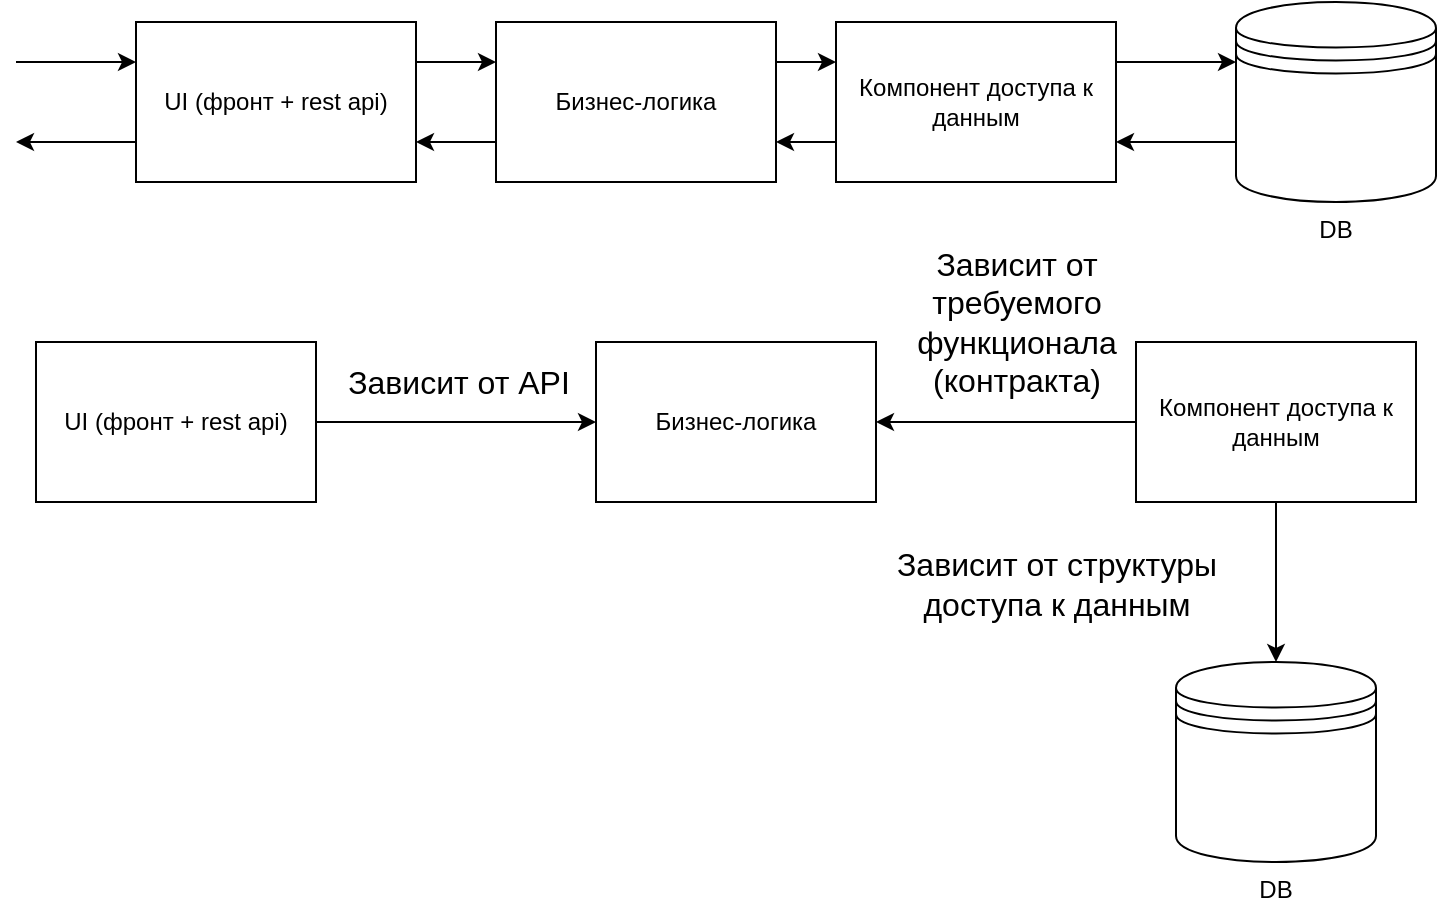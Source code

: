 <mxfile version="20.8.16" type="device"><diagram name="Page-1" id="QBljgq68wEwhkMlfZzJW"><mxGraphModel dx="1434" dy="826" grid="1" gridSize="10" guides="1" tooltips="1" connect="1" arrows="1" fold="1" page="1" pageScale="1" pageWidth="827" pageHeight="1169" math="0" shadow="0"><root><mxCell id="0"/><mxCell id="1" parent="0"/><mxCell id="0cBh_eWvaWg5o6PandqI-8" style="edgeStyle=orthogonalEdgeStyle;rounded=0;orthogonalLoop=1;jettySize=auto;html=1;exitX=1;exitY=0.25;exitDx=0;exitDy=0;entryX=0;entryY=0.25;entryDx=0;entryDy=0;" parent="1" source="1rscEousBWS3eiY36G1t-1" target="1rscEousBWS3eiY36G1t-2" edge="1"><mxGeometry relative="1" as="geometry"/></mxCell><mxCell id="0cBh_eWvaWg5o6PandqI-14" style="edgeStyle=orthogonalEdgeStyle;rounded=0;orthogonalLoop=1;jettySize=auto;html=1;exitX=0;exitY=0.25;exitDx=0;exitDy=0;startArrow=classic;startFill=1;endArrow=none;endFill=0;" parent="1" source="1rscEousBWS3eiY36G1t-1" edge="1"><mxGeometry relative="1" as="geometry"><mxPoint x="20" y="350" as="targetPoint"/></mxGeometry></mxCell><mxCell id="0cBh_eWvaWg5o6PandqI-15" style="edgeStyle=orthogonalEdgeStyle;rounded=0;orthogonalLoop=1;jettySize=auto;html=1;exitX=0;exitY=0.75;exitDx=0;exitDy=0;" parent="1" source="1rscEousBWS3eiY36G1t-1" edge="1"><mxGeometry relative="1" as="geometry"><mxPoint x="20" y="390" as="targetPoint"/></mxGeometry></mxCell><mxCell id="1rscEousBWS3eiY36G1t-1" value="UI (фронт + rest api)" style="rounded=0;whiteSpace=wrap;html=1;" parent="1" vertex="1"><mxGeometry x="80" y="330" width="140" height="80" as="geometry"/></mxCell><mxCell id="0cBh_eWvaWg5o6PandqI-7" style="edgeStyle=orthogonalEdgeStyle;rounded=0;orthogonalLoop=1;jettySize=auto;html=1;exitX=0;exitY=0.75;exitDx=0;exitDy=0;entryX=1;entryY=0.75;entryDx=0;entryDy=0;" parent="1" source="1rscEousBWS3eiY36G1t-2" target="1rscEousBWS3eiY36G1t-1" edge="1"><mxGeometry relative="1" as="geometry"/></mxCell><mxCell id="0cBh_eWvaWg5o6PandqI-9" style="edgeStyle=orthogonalEdgeStyle;rounded=0;orthogonalLoop=1;jettySize=auto;html=1;exitX=1;exitY=0.25;exitDx=0;exitDy=0;entryX=0;entryY=0.25;entryDx=0;entryDy=0;" parent="1" source="1rscEousBWS3eiY36G1t-2" target="1rscEousBWS3eiY36G1t-3" edge="1"><mxGeometry relative="1" as="geometry"/></mxCell><mxCell id="1rscEousBWS3eiY36G1t-2" value="Бизнес-логика" style="rounded=0;whiteSpace=wrap;html=1;" parent="1" vertex="1"><mxGeometry x="260" y="330" width="140" height="80" as="geometry"/></mxCell><mxCell id="0cBh_eWvaWg5o6PandqI-10" style="edgeStyle=orthogonalEdgeStyle;rounded=0;orthogonalLoop=1;jettySize=auto;html=1;exitX=0;exitY=0.75;exitDx=0;exitDy=0;entryX=1;entryY=0.75;entryDx=0;entryDy=0;" parent="1" source="1rscEousBWS3eiY36G1t-3" target="1rscEousBWS3eiY36G1t-2" edge="1"><mxGeometry relative="1" as="geometry"/></mxCell><mxCell id="0cBh_eWvaWg5o6PandqI-11" style="edgeStyle=orthogonalEdgeStyle;rounded=0;orthogonalLoop=1;jettySize=auto;html=1;exitX=1;exitY=0.25;exitDx=0;exitDy=0;entryX=0;entryY=0.3;entryDx=0;entryDy=0;" parent="1" source="1rscEousBWS3eiY36G1t-3" target="0cBh_eWvaWg5o6PandqI-1" edge="1"><mxGeometry relative="1" as="geometry"/></mxCell><mxCell id="1rscEousBWS3eiY36G1t-3" value="Компонент доступа к данным" style="rounded=0;whiteSpace=wrap;html=1;" parent="1" vertex="1"><mxGeometry x="430" y="330" width="140" height="80" as="geometry"/></mxCell><mxCell id="0cBh_eWvaWg5o6PandqI-12" style="edgeStyle=orthogonalEdgeStyle;rounded=0;orthogonalLoop=1;jettySize=auto;html=1;exitX=0;exitY=0.7;exitDx=0;exitDy=0;entryX=1;entryY=0.75;entryDx=0;entryDy=0;" parent="1" source="0cBh_eWvaWg5o6PandqI-1" target="1rscEousBWS3eiY36G1t-3" edge="1"><mxGeometry relative="1" as="geometry"/></mxCell><mxCell id="0cBh_eWvaWg5o6PandqI-1" value="DB" style="shape=datastore;whiteSpace=wrap;html=1;labelPosition=center;verticalLabelPosition=bottom;align=center;verticalAlign=top;" parent="1" vertex="1"><mxGeometry x="630" y="320" width="100" height="100" as="geometry"/></mxCell><mxCell id="1nAdGoXGek5rTGo1wJ3o-1" value="UI (фронт + rest api)" style="rounded=0;whiteSpace=wrap;html=1;" parent="1" vertex="1"><mxGeometry x="30" y="490" width="140" height="80" as="geometry"/></mxCell><mxCell id="1nAdGoXGek5rTGo1wJ3o-15" style="edgeStyle=orthogonalEdgeStyle;rounded=0;orthogonalLoop=1;jettySize=auto;html=1;exitX=1;exitY=0.5;exitDx=0;exitDy=0;fontSize=16;startArrow=classic;startFill=1;endArrow=none;endFill=0;" parent="1" source="1nAdGoXGek5rTGo1wJ3o-2" target="1nAdGoXGek5rTGo1wJ3o-3" edge="1"><mxGeometry relative="1" as="geometry"/></mxCell><mxCell id="1nAdGoXGek5rTGo1wJ3o-16" value="Зависит от &lt;br&gt;требуемого &lt;br&gt;функционала &lt;br&gt;(контракта)" style="edgeLabel;html=1;align=center;verticalAlign=middle;resizable=0;points=[];fontSize=16;" parent="1nAdGoXGek5rTGo1wJ3o-15" vertex="1" connectable="0"><mxGeometry x="0.25" y="2" relative="1" as="geometry"><mxPoint x="-12" y="-48" as="offset"/></mxGeometry></mxCell><mxCell id="1nAdGoXGek5rTGo1wJ3o-17" style="edgeStyle=orthogonalEdgeStyle;rounded=0;orthogonalLoop=1;jettySize=auto;html=1;exitX=0;exitY=0.5;exitDx=0;exitDy=0;fontSize=16;startArrow=classic;startFill=1;endArrow=none;endFill=0;" parent="1" source="1nAdGoXGek5rTGo1wJ3o-2" target="1nAdGoXGek5rTGo1wJ3o-1" edge="1"><mxGeometry relative="1" as="geometry"/></mxCell><mxCell id="1nAdGoXGek5rTGo1wJ3o-18" value="Зависит от API" style="edgeLabel;html=1;align=center;verticalAlign=middle;resizable=0;points=[];fontSize=16;" parent="1nAdGoXGek5rTGo1wJ3o-17" vertex="1" connectable="0"><mxGeometry x="-0.292" relative="1" as="geometry"><mxPoint x="-20" y="-20" as="offset"/></mxGeometry></mxCell><mxCell id="1nAdGoXGek5rTGo1wJ3o-2" value="Бизнес-логика" style="rounded=0;whiteSpace=wrap;html=1;" parent="1" vertex="1"><mxGeometry x="310" y="490" width="140" height="80" as="geometry"/></mxCell><mxCell id="1nAdGoXGek5rTGo1wJ3o-3" value="Компонент доступа к данным" style="rounded=0;whiteSpace=wrap;html=1;" parent="1" vertex="1"><mxGeometry x="580" y="490" width="140" height="80" as="geometry"/></mxCell><mxCell id="W0NAPSejh7Gl1JSer5-c-2" style="edgeStyle=orthogonalEdgeStyle;rounded=0;orthogonalLoop=1;jettySize=auto;html=1;fontSize=16;startArrow=classic;startFill=1;endArrow=none;endFill=0;" edge="1" parent="1" source="W0NAPSejh7Gl1JSer5-c-1" target="1nAdGoXGek5rTGo1wJ3o-3"><mxGeometry relative="1" as="geometry"/></mxCell><mxCell id="W0NAPSejh7Gl1JSer5-c-3" value="Зависит от структуры &lt;br&gt;доступа к данным" style="edgeLabel;html=1;align=center;verticalAlign=middle;resizable=0;points=[];fontSize=16;" vertex="1" connectable="0" parent="W0NAPSejh7Gl1JSer5-c-2"><mxGeometry x="0.741" relative="1" as="geometry"><mxPoint x="-110" y="30" as="offset"/></mxGeometry></mxCell><mxCell id="W0NAPSejh7Gl1JSer5-c-1" value="DB" style="shape=datastore;whiteSpace=wrap;html=1;labelPosition=center;verticalLabelPosition=bottom;align=center;verticalAlign=top;" vertex="1" parent="1"><mxGeometry x="600" y="650" width="100" height="100" as="geometry"/></mxCell></root></mxGraphModel></diagram></mxfile>